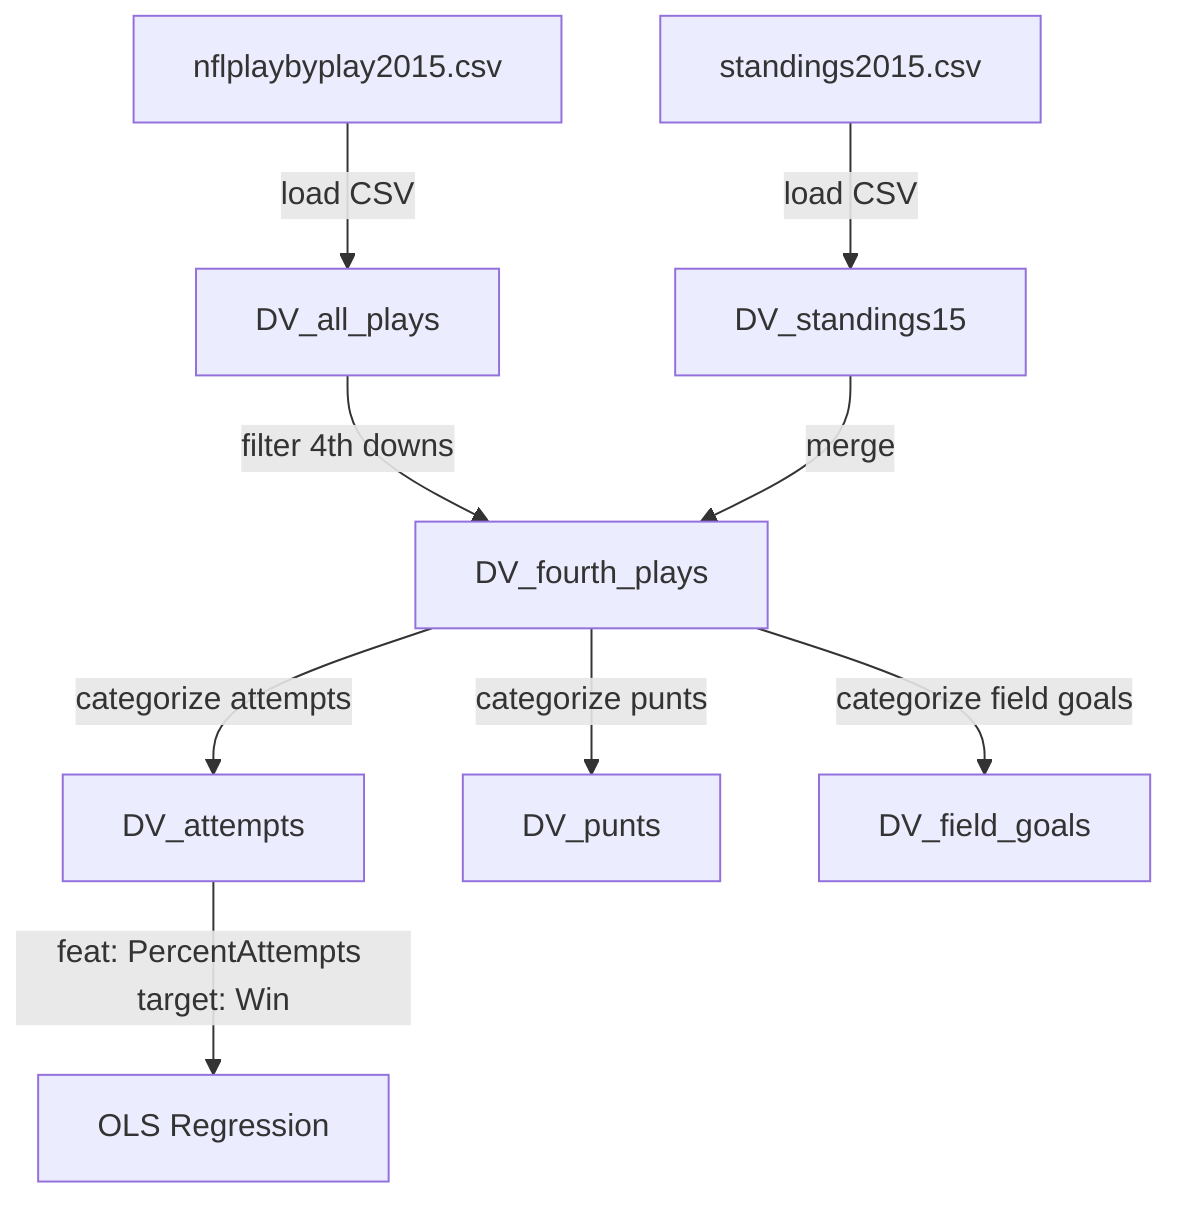 flowchart TD
    DS1["nflplaybyplay2015.csv"] -->|load CSV| DV_all_plays
    DV_all_plays -->|filter 4th downs| DV_fourth_plays
    DV_fourth_plays -->|categorize attempts| DV_attempts
    DV_fourth_plays -->|categorize punts| DV_punts
    DV_fourth_plays -->|categorize field goals| DV_field_goals
    DS2["standings2015.csv"] -->|load CSV| DV_standings15
    DV_standings15 -->|merge| DV_fourth_plays
    DV_attempts -->|feat: PercentAttempts target: Win| Model1["OLS Regression"]